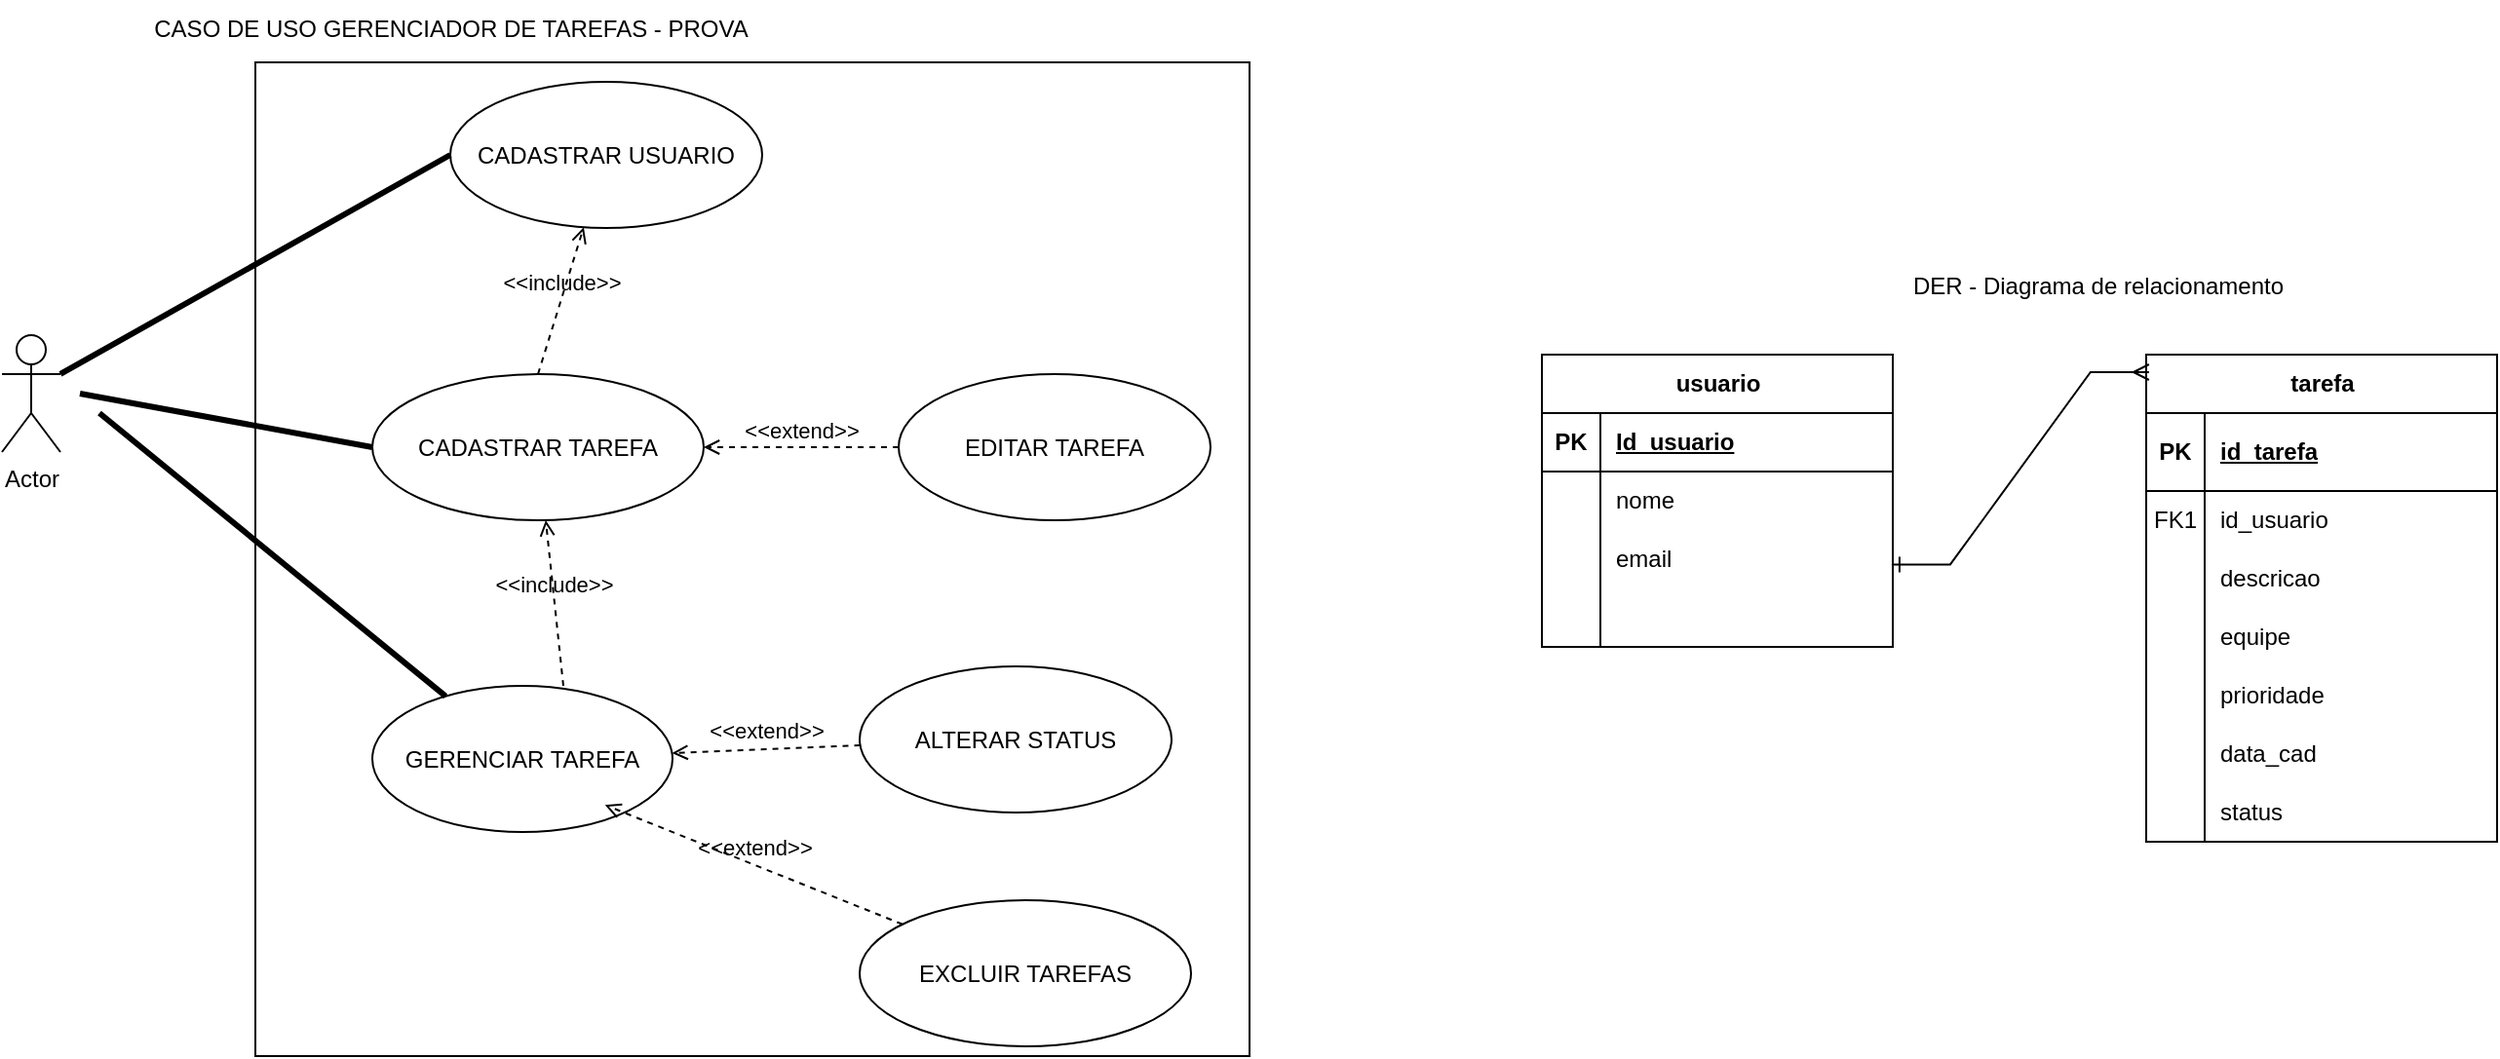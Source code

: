 <mxfile version="24.8.3">
  <diagram name="Página-1" id="-wX3kVOgmyI4RId-Vq7J">
    <mxGraphModel dx="252" dy="134" grid="1" gridSize="10" guides="1" tooltips="1" connect="1" arrows="1" fold="1" page="1" pageScale="1" pageWidth="827" pageHeight="1169" math="0" shadow="0">
      <root>
        <mxCell id="0" />
        <mxCell id="1" parent="0" />
        <mxCell id="gw-Q-5xA7ni-H4xw--MP-1" value="" style="whiteSpace=wrap;html=1;aspect=fixed;" vertex="1" parent="1">
          <mxGeometry x="260" y="70" width="510" height="510" as="geometry" />
        </mxCell>
        <mxCell id="gw-Q-5xA7ni-H4xw--MP-2" value="CASO DE USO GERENCIADOR DE TAREFAS - PROVA" style="text;html=1;align=center;verticalAlign=middle;resizable=0;points=[];autosize=1;strokeColor=none;fillColor=none;" vertex="1" parent="1">
          <mxGeometry x="195" y="38" width="330" height="30" as="geometry" />
        </mxCell>
        <mxCell id="gw-Q-5xA7ni-H4xw--MP-3" value="Actor" style="shape=umlActor;verticalLabelPosition=bottom;verticalAlign=top;html=1;" vertex="1" parent="1">
          <mxGeometry x="130" y="210" width="30" height="60" as="geometry" />
        </mxCell>
        <mxCell id="gw-Q-5xA7ni-H4xw--MP-4" value="CADASTRAR USUARIO" style="ellipse;html=1;whiteSpace=wrap;" vertex="1" parent="1">
          <mxGeometry x="360" y="80" width="160" height="75" as="geometry" />
        </mxCell>
        <mxCell id="gw-Q-5xA7ni-H4xw--MP-5" value="CADASTRAR TAREFA" style="ellipse;html=1;whiteSpace=wrap;" vertex="1" parent="1">
          <mxGeometry x="320" y="230" width="170" height="75" as="geometry" />
        </mxCell>
        <mxCell id="gw-Q-5xA7ni-H4xw--MP-6" value="GERENCIAR TAREFA" style="ellipse;html=1;whiteSpace=wrap;" vertex="1" parent="1">
          <mxGeometry x="320" y="390" width="154" height="75" as="geometry" />
        </mxCell>
        <mxCell id="gw-Q-5xA7ni-H4xw--MP-8" value="EDITAR TAREFA" style="ellipse;html=1;whiteSpace=wrap;" vertex="1" parent="1">
          <mxGeometry x="590" y="230" width="160" height="75" as="geometry" />
        </mxCell>
        <mxCell id="gw-Q-5xA7ni-H4xw--MP-9" value="ALTERAR STATUS" style="ellipse;html=1;whiteSpace=wrap;" vertex="1" parent="1">
          <mxGeometry x="570" y="380" width="160" height="75" as="geometry" />
        </mxCell>
        <mxCell id="gw-Q-5xA7ni-H4xw--MP-10" value="EXCLUIR TAREFAS" style="ellipse;html=1;whiteSpace=wrap;" vertex="1" parent="1">
          <mxGeometry x="570" y="500" width="170" height="75" as="geometry" />
        </mxCell>
        <mxCell id="gw-Q-5xA7ni-H4xw--MP-11" value="" style="endArrow=none;startArrow=none;endFill=0;startFill=0;endSize=8;html=1;verticalAlign=bottom;labelBackgroundColor=none;strokeWidth=3;rounded=0;entryX=0;entryY=0.5;entryDx=0;entryDy=0;exitX=1;exitY=0.333;exitDx=0;exitDy=0;exitPerimeter=0;" edge="1" parent="1" source="gw-Q-5xA7ni-H4xw--MP-3" target="gw-Q-5xA7ni-H4xw--MP-4">
          <mxGeometry width="160" relative="1" as="geometry">
            <mxPoint x="194" y="239.5" as="sourcePoint" />
            <mxPoint x="354" y="239.5" as="targetPoint" />
          </mxGeometry>
        </mxCell>
        <mxCell id="gw-Q-5xA7ni-H4xw--MP-12" value="" style="endArrow=none;startArrow=none;endFill=0;startFill=0;endSize=8;html=1;verticalAlign=bottom;labelBackgroundColor=none;strokeWidth=3;rounded=0;entryX=0;entryY=0.5;entryDx=0;entryDy=0;exitX=1;exitY=0.333;exitDx=0;exitDy=0;exitPerimeter=0;" edge="1" parent="1" target="gw-Q-5xA7ni-H4xw--MP-5">
          <mxGeometry width="160" relative="1" as="geometry">
            <mxPoint x="170" y="240" as="sourcePoint" />
            <mxPoint x="364" y="178" as="targetPoint" />
          </mxGeometry>
        </mxCell>
        <mxCell id="gw-Q-5xA7ni-H4xw--MP-13" value="" style="endArrow=none;startArrow=none;endFill=0;startFill=0;endSize=8;html=1;verticalAlign=bottom;labelBackgroundColor=none;strokeWidth=3;rounded=0;exitX=1;exitY=0.333;exitDx=0;exitDy=0;exitPerimeter=0;" edge="1" parent="1" target="gw-Q-5xA7ni-H4xw--MP-6">
          <mxGeometry width="160" relative="1" as="geometry">
            <mxPoint x="180" y="250" as="sourcePoint" />
            <mxPoint x="374" y="188" as="targetPoint" />
          </mxGeometry>
        </mxCell>
        <mxCell id="gw-Q-5xA7ni-H4xw--MP-15" value="&amp;lt;&amp;lt;extend&amp;gt;&amp;gt;" style="html=1;verticalAlign=bottom;labelBackgroundColor=none;endArrow=open;endFill=0;dashed=1;rounded=0;" edge="1" parent="1" source="gw-Q-5xA7ni-H4xw--MP-8" target="gw-Q-5xA7ni-H4xw--MP-5">
          <mxGeometry width="160" relative="1" as="geometry">
            <mxPoint x="550" y="245" as="sourcePoint" />
            <mxPoint x="554" y="170" as="targetPoint" />
          </mxGeometry>
        </mxCell>
        <mxCell id="gw-Q-5xA7ni-H4xw--MP-16" value="&amp;lt;&amp;lt;include&amp;gt;&amp;gt;" style="html=1;verticalAlign=bottom;labelBackgroundColor=none;endArrow=open;endFill=0;dashed=1;rounded=0;exitX=0.5;exitY=0;exitDx=0;exitDy=0;" edge="1" parent="1" source="gw-Q-5xA7ni-H4xw--MP-5" target="gw-Q-5xA7ni-H4xw--MP-4">
          <mxGeometry width="160" relative="1" as="geometry">
            <mxPoint x="390" y="250" as="sourcePoint" />
            <mxPoint x="550" y="250" as="targetPoint" />
          </mxGeometry>
        </mxCell>
        <mxCell id="gw-Q-5xA7ni-H4xw--MP-17" value="&amp;lt;&amp;lt;include&amp;gt;&amp;gt;" style="html=1;verticalAlign=bottom;labelBackgroundColor=none;endArrow=open;endFill=0;dashed=1;rounded=0;" edge="1" parent="1" target="gw-Q-5xA7ni-H4xw--MP-5">
          <mxGeometry width="160" relative="1" as="geometry">
            <mxPoint x="418" y="390" as="sourcePoint" />
            <mxPoint x="422" y="315" as="targetPoint" />
          </mxGeometry>
        </mxCell>
        <mxCell id="gw-Q-5xA7ni-H4xw--MP-18" value="&amp;lt;&amp;lt;extend&amp;gt;&amp;gt;" style="html=1;verticalAlign=bottom;labelBackgroundColor=none;endArrow=open;endFill=0;dashed=1;rounded=0;" edge="1" parent="1" source="gw-Q-5xA7ni-H4xw--MP-9" target="gw-Q-5xA7ni-H4xw--MP-6">
          <mxGeometry width="160" relative="1" as="geometry">
            <mxPoint x="596" y="380" as="sourcePoint" />
            <mxPoint x="480" y="380" as="targetPoint" />
          </mxGeometry>
        </mxCell>
        <mxCell id="gw-Q-5xA7ni-H4xw--MP-19" value="&amp;lt;&amp;lt;extend&amp;gt;&amp;gt;" style="html=1;verticalAlign=bottom;labelBackgroundColor=none;endArrow=open;endFill=0;dashed=1;rounded=0;entryX=0.775;entryY=0.815;entryDx=0;entryDy=0;entryPerimeter=0;" edge="1" parent="1" source="gw-Q-5xA7ni-H4xw--MP-10" target="gw-Q-5xA7ni-H4xw--MP-6">
          <mxGeometry width="160" relative="1" as="geometry">
            <mxPoint x="556" y="550" as="sourcePoint" />
            <mxPoint x="440" y="550" as="targetPoint" />
          </mxGeometry>
        </mxCell>
        <mxCell id="gw-Q-5xA7ni-H4xw--MP-33" value="usuario" style="shape=table;startSize=30;container=1;collapsible=1;childLayout=tableLayout;fixedRows=1;rowLines=0;fontStyle=1;align=center;resizeLast=1;html=1;" vertex="1" parent="1">
          <mxGeometry x="920" y="220" width="180" height="150" as="geometry" />
        </mxCell>
        <mxCell id="gw-Q-5xA7ni-H4xw--MP-34" value="" style="shape=tableRow;horizontal=0;startSize=0;swimlaneHead=0;swimlaneBody=0;fillColor=none;collapsible=0;dropTarget=0;points=[[0,0.5],[1,0.5]];portConstraint=eastwest;top=0;left=0;right=0;bottom=1;" vertex="1" parent="gw-Q-5xA7ni-H4xw--MP-33">
          <mxGeometry y="30" width="180" height="30" as="geometry" />
        </mxCell>
        <mxCell id="gw-Q-5xA7ni-H4xw--MP-35" value="PK" style="shape=partialRectangle;connectable=0;fillColor=none;top=0;left=0;bottom=0;right=0;fontStyle=1;overflow=hidden;whiteSpace=wrap;html=1;" vertex="1" parent="gw-Q-5xA7ni-H4xw--MP-34">
          <mxGeometry width="30" height="30" as="geometry">
            <mxRectangle width="30" height="30" as="alternateBounds" />
          </mxGeometry>
        </mxCell>
        <mxCell id="gw-Q-5xA7ni-H4xw--MP-36" value="Id_usuario" style="shape=partialRectangle;connectable=0;fillColor=none;top=0;left=0;bottom=0;right=0;align=left;spacingLeft=6;fontStyle=5;overflow=hidden;whiteSpace=wrap;html=1;" vertex="1" parent="gw-Q-5xA7ni-H4xw--MP-34">
          <mxGeometry x="30" width="150" height="30" as="geometry">
            <mxRectangle width="150" height="30" as="alternateBounds" />
          </mxGeometry>
        </mxCell>
        <mxCell id="gw-Q-5xA7ni-H4xw--MP-37" value="" style="shape=tableRow;horizontal=0;startSize=0;swimlaneHead=0;swimlaneBody=0;fillColor=none;collapsible=0;dropTarget=0;points=[[0,0.5],[1,0.5]];portConstraint=eastwest;top=0;left=0;right=0;bottom=0;" vertex="1" parent="gw-Q-5xA7ni-H4xw--MP-33">
          <mxGeometry y="60" width="180" height="30" as="geometry" />
        </mxCell>
        <mxCell id="gw-Q-5xA7ni-H4xw--MP-38" value="" style="shape=partialRectangle;connectable=0;fillColor=none;top=0;left=0;bottom=0;right=0;editable=1;overflow=hidden;whiteSpace=wrap;html=1;" vertex="1" parent="gw-Q-5xA7ni-H4xw--MP-37">
          <mxGeometry width="30" height="30" as="geometry">
            <mxRectangle width="30" height="30" as="alternateBounds" />
          </mxGeometry>
        </mxCell>
        <mxCell id="gw-Q-5xA7ni-H4xw--MP-39" value="nome" style="shape=partialRectangle;connectable=0;fillColor=none;top=0;left=0;bottom=0;right=0;align=left;spacingLeft=6;overflow=hidden;whiteSpace=wrap;html=1;" vertex="1" parent="gw-Q-5xA7ni-H4xw--MP-37">
          <mxGeometry x="30" width="150" height="30" as="geometry">
            <mxRectangle width="150" height="30" as="alternateBounds" />
          </mxGeometry>
        </mxCell>
        <mxCell id="gw-Q-5xA7ni-H4xw--MP-40" value="" style="shape=tableRow;horizontal=0;startSize=0;swimlaneHead=0;swimlaneBody=0;fillColor=none;collapsible=0;dropTarget=0;points=[[0,0.5],[1,0.5]];portConstraint=eastwest;top=0;left=0;right=0;bottom=0;" vertex="1" parent="gw-Q-5xA7ni-H4xw--MP-33">
          <mxGeometry y="90" width="180" height="30" as="geometry" />
        </mxCell>
        <mxCell id="gw-Q-5xA7ni-H4xw--MP-41" value="" style="shape=partialRectangle;connectable=0;fillColor=none;top=0;left=0;bottom=0;right=0;editable=1;overflow=hidden;whiteSpace=wrap;html=1;" vertex="1" parent="gw-Q-5xA7ni-H4xw--MP-40">
          <mxGeometry width="30" height="30" as="geometry">
            <mxRectangle width="30" height="30" as="alternateBounds" />
          </mxGeometry>
        </mxCell>
        <mxCell id="gw-Q-5xA7ni-H4xw--MP-42" value="email" style="shape=partialRectangle;connectable=0;fillColor=none;top=0;left=0;bottom=0;right=0;align=left;spacingLeft=6;overflow=hidden;whiteSpace=wrap;html=1;" vertex="1" parent="gw-Q-5xA7ni-H4xw--MP-40">
          <mxGeometry x="30" width="150" height="30" as="geometry">
            <mxRectangle width="150" height="30" as="alternateBounds" />
          </mxGeometry>
        </mxCell>
        <mxCell id="gw-Q-5xA7ni-H4xw--MP-43" value="" style="shape=tableRow;horizontal=0;startSize=0;swimlaneHead=0;swimlaneBody=0;fillColor=none;collapsible=0;dropTarget=0;points=[[0,0.5],[1,0.5]];portConstraint=eastwest;top=0;left=0;right=0;bottom=0;" vertex="1" parent="gw-Q-5xA7ni-H4xw--MP-33">
          <mxGeometry y="120" width="180" height="30" as="geometry" />
        </mxCell>
        <mxCell id="gw-Q-5xA7ni-H4xw--MP-44" value="" style="shape=partialRectangle;connectable=0;fillColor=none;top=0;left=0;bottom=0;right=0;editable=1;overflow=hidden;whiteSpace=wrap;html=1;" vertex="1" parent="gw-Q-5xA7ni-H4xw--MP-43">
          <mxGeometry width="30" height="30" as="geometry">
            <mxRectangle width="30" height="30" as="alternateBounds" />
          </mxGeometry>
        </mxCell>
        <mxCell id="gw-Q-5xA7ni-H4xw--MP-45" value="" style="shape=partialRectangle;connectable=0;fillColor=none;top=0;left=0;bottom=0;right=0;align=left;spacingLeft=6;overflow=hidden;whiteSpace=wrap;html=1;" vertex="1" parent="gw-Q-5xA7ni-H4xw--MP-43">
          <mxGeometry x="30" width="150" height="30" as="geometry">
            <mxRectangle width="150" height="30" as="alternateBounds" />
          </mxGeometry>
        </mxCell>
        <mxCell id="gw-Q-5xA7ni-H4xw--MP-46" value="tarefa" style="shape=table;startSize=30;container=1;collapsible=1;childLayout=tableLayout;fixedRows=1;rowLines=0;fontStyle=1;align=center;resizeLast=1;html=1;" vertex="1" parent="1">
          <mxGeometry x="1230" y="220" width="180" height="250" as="geometry" />
        </mxCell>
        <mxCell id="gw-Q-5xA7ni-H4xw--MP-47" value="" style="shape=tableRow;horizontal=0;startSize=0;swimlaneHead=0;swimlaneBody=0;fillColor=none;collapsible=0;dropTarget=0;points=[[0,0.5],[1,0.5]];portConstraint=eastwest;top=0;left=0;right=0;bottom=1;" vertex="1" parent="gw-Q-5xA7ni-H4xw--MP-46">
          <mxGeometry y="30" width="180" height="40" as="geometry" />
        </mxCell>
        <mxCell id="gw-Q-5xA7ni-H4xw--MP-48" value="PK" style="shape=partialRectangle;connectable=0;fillColor=none;top=0;left=0;bottom=0;right=0;fontStyle=1;overflow=hidden;whiteSpace=wrap;html=1;" vertex="1" parent="gw-Q-5xA7ni-H4xw--MP-47">
          <mxGeometry width="30" height="40" as="geometry">
            <mxRectangle width="30" height="40" as="alternateBounds" />
          </mxGeometry>
        </mxCell>
        <mxCell id="gw-Q-5xA7ni-H4xw--MP-49" value="id_tarefa" style="shape=partialRectangle;connectable=0;fillColor=none;top=0;left=0;bottom=0;right=0;align=left;spacingLeft=6;fontStyle=5;overflow=hidden;whiteSpace=wrap;html=1;" vertex="1" parent="gw-Q-5xA7ni-H4xw--MP-47">
          <mxGeometry x="30" width="150" height="40" as="geometry">
            <mxRectangle width="150" height="40" as="alternateBounds" />
          </mxGeometry>
        </mxCell>
        <mxCell id="gw-Q-5xA7ni-H4xw--MP-50" value="" style="shape=tableRow;horizontal=0;startSize=0;swimlaneHead=0;swimlaneBody=0;fillColor=none;collapsible=0;dropTarget=0;points=[[0,0.5],[1,0.5]];portConstraint=eastwest;top=0;left=0;right=0;bottom=0;" vertex="1" parent="gw-Q-5xA7ni-H4xw--MP-46">
          <mxGeometry y="70" width="180" height="30" as="geometry" />
        </mxCell>
        <mxCell id="gw-Q-5xA7ni-H4xw--MP-51" value="FK1" style="shape=partialRectangle;connectable=0;fillColor=none;top=0;left=0;bottom=0;right=0;editable=1;overflow=hidden;whiteSpace=wrap;html=1;" vertex="1" parent="gw-Q-5xA7ni-H4xw--MP-50">
          <mxGeometry width="30" height="30" as="geometry">
            <mxRectangle width="30" height="30" as="alternateBounds" />
          </mxGeometry>
        </mxCell>
        <mxCell id="gw-Q-5xA7ni-H4xw--MP-52" value="id_usuario" style="shape=partialRectangle;connectable=0;fillColor=none;top=0;left=0;bottom=0;right=0;align=left;spacingLeft=6;overflow=hidden;whiteSpace=wrap;html=1;" vertex="1" parent="gw-Q-5xA7ni-H4xw--MP-50">
          <mxGeometry x="30" width="150" height="30" as="geometry">
            <mxRectangle width="150" height="30" as="alternateBounds" />
          </mxGeometry>
        </mxCell>
        <mxCell id="gw-Q-5xA7ni-H4xw--MP-53" value="" style="shape=tableRow;horizontal=0;startSize=0;swimlaneHead=0;swimlaneBody=0;fillColor=none;collapsible=0;dropTarget=0;points=[[0,0.5],[1,0.5]];portConstraint=eastwest;top=0;left=0;right=0;bottom=0;" vertex="1" parent="gw-Q-5xA7ni-H4xw--MP-46">
          <mxGeometry y="100" width="180" height="30" as="geometry" />
        </mxCell>
        <mxCell id="gw-Q-5xA7ni-H4xw--MP-54" value="" style="shape=partialRectangle;connectable=0;fillColor=none;top=0;left=0;bottom=0;right=0;editable=1;overflow=hidden;whiteSpace=wrap;html=1;" vertex="1" parent="gw-Q-5xA7ni-H4xw--MP-53">
          <mxGeometry width="30" height="30" as="geometry">
            <mxRectangle width="30" height="30" as="alternateBounds" />
          </mxGeometry>
        </mxCell>
        <mxCell id="gw-Q-5xA7ni-H4xw--MP-55" value="descricao" style="shape=partialRectangle;connectable=0;fillColor=none;top=0;left=0;bottom=0;right=0;align=left;spacingLeft=6;overflow=hidden;whiteSpace=wrap;html=1;" vertex="1" parent="gw-Q-5xA7ni-H4xw--MP-53">
          <mxGeometry x="30" width="150" height="30" as="geometry">
            <mxRectangle width="150" height="30" as="alternateBounds" />
          </mxGeometry>
        </mxCell>
        <mxCell id="gw-Q-5xA7ni-H4xw--MP-56" value="" style="shape=tableRow;horizontal=0;startSize=0;swimlaneHead=0;swimlaneBody=0;fillColor=none;collapsible=0;dropTarget=0;points=[[0,0.5],[1,0.5]];portConstraint=eastwest;top=0;left=0;right=0;bottom=0;" vertex="1" parent="gw-Q-5xA7ni-H4xw--MP-46">
          <mxGeometry y="130" width="180" height="30" as="geometry" />
        </mxCell>
        <mxCell id="gw-Q-5xA7ni-H4xw--MP-57" value="" style="shape=partialRectangle;connectable=0;fillColor=none;top=0;left=0;bottom=0;right=0;editable=1;overflow=hidden;whiteSpace=wrap;html=1;" vertex="1" parent="gw-Q-5xA7ni-H4xw--MP-56">
          <mxGeometry width="30" height="30" as="geometry">
            <mxRectangle width="30" height="30" as="alternateBounds" />
          </mxGeometry>
        </mxCell>
        <mxCell id="gw-Q-5xA7ni-H4xw--MP-58" value="equipe" style="shape=partialRectangle;connectable=0;fillColor=none;top=0;left=0;bottom=0;right=0;align=left;spacingLeft=6;overflow=hidden;whiteSpace=wrap;html=1;" vertex="1" parent="gw-Q-5xA7ni-H4xw--MP-56">
          <mxGeometry x="30" width="150" height="30" as="geometry">
            <mxRectangle width="150" height="30" as="alternateBounds" />
          </mxGeometry>
        </mxCell>
        <mxCell id="gw-Q-5xA7ni-H4xw--MP-72" value="" style="shape=tableRow;horizontal=0;startSize=0;swimlaneHead=0;swimlaneBody=0;fillColor=none;collapsible=0;dropTarget=0;points=[[0,0.5],[1,0.5]];portConstraint=eastwest;top=0;left=0;right=0;bottom=0;" vertex="1" parent="gw-Q-5xA7ni-H4xw--MP-46">
          <mxGeometry y="160" width="180" height="30" as="geometry" />
        </mxCell>
        <mxCell id="gw-Q-5xA7ni-H4xw--MP-73" value="" style="shape=partialRectangle;connectable=0;fillColor=none;top=0;left=0;bottom=0;right=0;editable=1;overflow=hidden;whiteSpace=wrap;html=1;" vertex="1" parent="gw-Q-5xA7ni-H4xw--MP-72">
          <mxGeometry width="30" height="30" as="geometry">
            <mxRectangle width="30" height="30" as="alternateBounds" />
          </mxGeometry>
        </mxCell>
        <mxCell id="gw-Q-5xA7ni-H4xw--MP-74" value="prioridade" style="shape=partialRectangle;connectable=0;fillColor=none;top=0;left=0;bottom=0;right=0;align=left;spacingLeft=6;overflow=hidden;whiteSpace=wrap;html=1;" vertex="1" parent="gw-Q-5xA7ni-H4xw--MP-72">
          <mxGeometry x="30" width="150" height="30" as="geometry">
            <mxRectangle width="150" height="30" as="alternateBounds" />
          </mxGeometry>
        </mxCell>
        <mxCell id="gw-Q-5xA7ni-H4xw--MP-75" value="" style="shape=tableRow;horizontal=0;startSize=0;swimlaneHead=0;swimlaneBody=0;fillColor=none;collapsible=0;dropTarget=0;points=[[0,0.5],[1,0.5]];portConstraint=eastwest;top=0;left=0;right=0;bottom=0;" vertex="1" parent="gw-Q-5xA7ni-H4xw--MP-46">
          <mxGeometry y="190" width="180" height="30" as="geometry" />
        </mxCell>
        <mxCell id="gw-Q-5xA7ni-H4xw--MP-76" value="" style="shape=partialRectangle;connectable=0;fillColor=none;top=0;left=0;bottom=0;right=0;editable=1;overflow=hidden;whiteSpace=wrap;html=1;" vertex="1" parent="gw-Q-5xA7ni-H4xw--MP-75">
          <mxGeometry width="30" height="30" as="geometry">
            <mxRectangle width="30" height="30" as="alternateBounds" />
          </mxGeometry>
        </mxCell>
        <mxCell id="gw-Q-5xA7ni-H4xw--MP-77" value="data_cad" style="shape=partialRectangle;connectable=0;fillColor=none;top=0;left=0;bottom=0;right=0;align=left;spacingLeft=6;overflow=hidden;whiteSpace=wrap;html=1;" vertex="1" parent="gw-Q-5xA7ni-H4xw--MP-75">
          <mxGeometry x="30" width="150" height="30" as="geometry">
            <mxRectangle width="150" height="30" as="alternateBounds" />
          </mxGeometry>
        </mxCell>
        <mxCell id="gw-Q-5xA7ni-H4xw--MP-78" value="" style="shape=tableRow;horizontal=0;startSize=0;swimlaneHead=0;swimlaneBody=0;fillColor=none;collapsible=0;dropTarget=0;points=[[0,0.5],[1,0.5]];portConstraint=eastwest;top=0;left=0;right=0;bottom=0;" vertex="1" parent="gw-Q-5xA7ni-H4xw--MP-46">
          <mxGeometry y="220" width="180" height="30" as="geometry" />
        </mxCell>
        <mxCell id="gw-Q-5xA7ni-H4xw--MP-79" value="" style="shape=partialRectangle;connectable=0;fillColor=none;top=0;left=0;bottom=0;right=0;editable=1;overflow=hidden;whiteSpace=wrap;html=1;" vertex="1" parent="gw-Q-5xA7ni-H4xw--MP-78">
          <mxGeometry width="30" height="30" as="geometry">
            <mxRectangle width="30" height="30" as="alternateBounds" />
          </mxGeometry>
        </mxCell>
        <mxCell id="gw-Q-5xA7ni-H4xw--MP-80" value="status" style="shape=partialRectangle;connectable=0;fillColor=none;top=0;left=0;bottom=0;right=0;align=left;spacingLeft=6;overflow=hidden;whiteSpace=wrap;html=1;" vertex="1" parent="gw-Q-5xA7ni-H4xw--MP-78">
          <mxGeometry x="30" width="150" height="30" as="geometry">
            <mxRectangle width="150" height="30" as="alternateBounds" />
          </mxGeometry>
        </mxCell>
        <mxCell id="gw-Q-5xA7ni-H4xw--MP-87" value="DER - Diagrama de relacionamento" style="text;html=1;align=center;verticalAlign=middle;resizable=0;points=[];autosize=1;strokeColor=none;fillColor=none;" vertex="1" parent="1">
          <mxGeometry x="1100" y="170" width="210" height="30" as="geometry" />
        </mxCell>
        <mxCell id="gw-Q-5xA7ni-H4xw--MP-91" value="" style="edgeStyle=entityRelationEdgeStyle;fontSize=12;html=1;endArrow=ERmany;startArrow=ERone;rounded=0;exitX=0.997;exitY=0.591;exitDx=0;exitDy=0;exitPerimeter=0;entryX=0.008;entryY=0.036;entryDx=0;entryDy=0;entryPerimeter=0;startFill=0;" edge="1" parent="1" source="gw-Q-5xA7ni-H4xw--MP-40" target="gw-Q-5xA7ni-H4xw--MP-46">
          <mxGeometry width="100" height="100" relative="1" as="geometry">
            <mxPoint x="1110" y="330" as="sourcePoint" />
            <mxPoint x="1210" y="230" as="targetPoint" />
          </mxGeometry>
        </mxCell>
      </root>
    </mxGraphModel>
  </diagram>
</mxfile>
